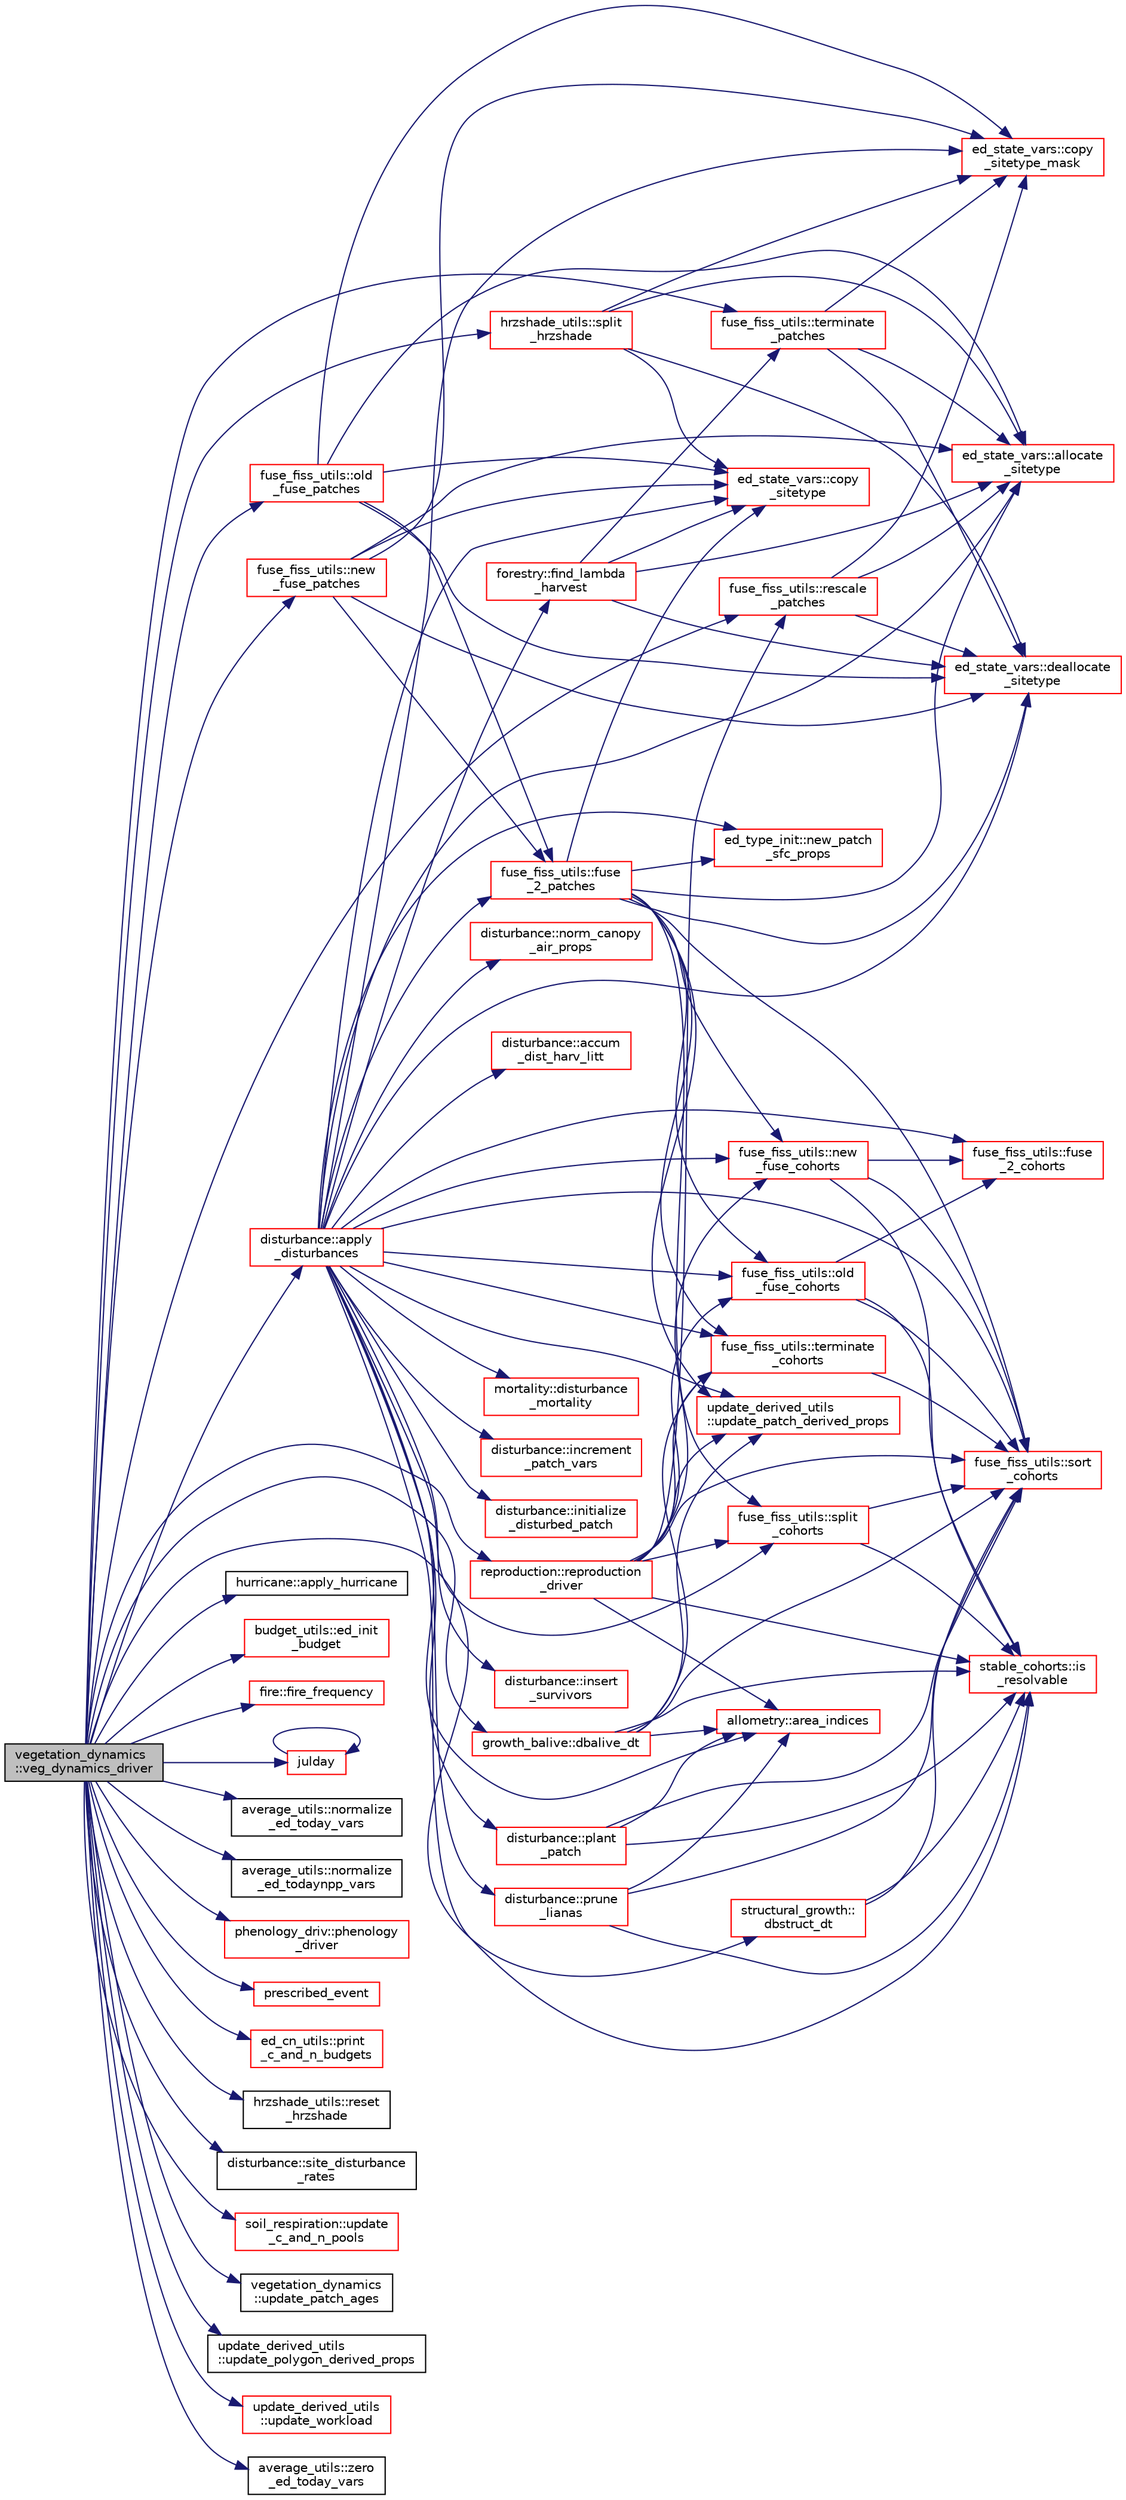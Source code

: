 digraph "vegetation_dynamics::veg_dynamics_driver"
{
 // LATEX_PDF_SIZE
  edge [fontname="Helvetica",fontsize="10",labelfontname="Helvetica",labelfontsize="10"];
  node [fontname="Helvetica",fontsize="10",shape=record];
  rankdir="LR";
  Node1 [label="vegetation_dynamics\l::veg_dynamics_driver",height=0.2,width=0.4,color="black", fillcolor="grey75", style="filled", fontcolor="black",tooltip=" "];
  Node1 -> Node2 [color="midnightblue",fontsize="10",style="solid",fontname="Helvetica"];
  Node2 [label="disturbance::apply\l_disturbances",height=0.2,width=0.4,color="red", fillcolor="white", style="filled",URL="$namespacedisturbance.html#a033dedd1b8c920bd36b6fd04911c4e94",tooltip=" "];
  Node2 -> Node3 [color="midnightblue",fontsize="10",style="solid",fontname="Helvetica"];
  Node3 [label="disturbance::accum\l_dist_harv_litt",height=0.2,width=0.4,color="red", fillcolor="white", style="filled",URL="$namespacedisturbance.html#a44269a58cefbf3d36c9a59d092540c04",tooltip=" "];
  Node2 -> Node5 [color="midnightblue",fontsize="10",style="solid",fontname="Helvetica"];
  Node5 [label="ed_state_vars::allocate\l_sitetype",height=0.2,width=0.4,color="red", fillcolor="white", style="filled",URL="$namespaceed__state__vars.html#ac3b987ebbdc7c8cd956eb2634010edb9",tooltip="Allocates the patch-level variables."];
  Node2 -> Node8 [color="midnightblue",fontsize="10",style="solid",fontname="Helvetica"];
  Node8 [label="allometry::area_indices",height=0.2,width=0.4,color="red", fillcolor="white", style="filled",URL="$namespaceallometry.html#ac715c0d308392f2b0eee93ab9ae210b1",tooltip=" "];
  Node2 -> Node12 [color="midnightblue",fontsize="10",style="solid",fontname="Helvetica"];
  Node12 [label="ed_state_vars::copy\l_sitetype",height=0.2,width=0.4,color="red", fillcolor="white", style="filled",URL="$namespaceed__state__vars.html#a3bf78091394d79aec34dd97e18ff16db",tooltip="Copies a continuous chunk of patches from one place to another."];
  Node2 -> Node16 [color="midnightblue",fontsize="10",style="solid",fontname="Helvetica"];
  Node16 [label="ed_state_vars::copy\l_sitetype_mask",height=0.2,width=0.4,color="red", fillcolor="white", style="filled",URL="$namespaceed__state__vars.html#abd0a1c636db86530367e9d24e386ec22",tooltip="Copies part of one site from one place to another (only the ones where mask is .true...."];
  Node2 -> Node22 [color="midnightblue",fontsize="10",style="solid",fontname="Helvetica"];
  Node22 [label="ed_state_vars::deallocate\l_sitetype",height=0.2,width=0.4,color="red", fillcolor="white", style="filled",URL="$namespaceed__state__vars.html#a29881891f67226b191026267f094beb9",tooltip="De-allocates all patch pointers."];
  Node2 -> Node24 [color="midnightblue",fontsize="10",style="solid",fontname="Helvetica"];
  Node24 [label="mortality::disturbance\l_mortality",height=0.2,width=0.4,color="red", fillcolor="white", style="filled",URL="$namespacemortality.html#a7454e09282570c5300efb68eaf958031",tooltip=" "];
  Node2 -> Node25 [color="midnightblue",fontsize="10",style="solid",fontname="Helvetica"];
  Node25 [label="forestry::find_lambda\l_harvest",height=0.2,width=0.4,color="red", fillcolor="white", style="filled",URL="$namespaceforestry.html#a9b3256e9e2c491253767fefaa9e1f87b",tooltip=" "];
  Node25 -> Node5 [color="midnightblue",fontsize="10",style="solid",fontname="Helvetica"];
  Node25 -> Node12 [color="midnightblue",fontsize="10",style="solid",fontname="Helvetica"];
  Node25 -> Node22 [color="midnightblue",fontsize="10",style="solid",fontname="Helvetica"];
  Node25 -> Node28 [color="midnightblue",fontsize="10",style="solid",fontname="Helvetica"];
  Node28 [label="fuse_fiss_utils::terminate\l_patches",height=0.2,width=0.4,color="red", fillcolor="white", style="filled",URL="$namespacefuse__fiss__utils.html#ac687a950d92b23661a3d3ef73b723201",tooltip="This subroutine will eliminate tiny or empty patches. This is intended to eliminate patches that have..."];
  Node28 -> Node5 [color="midnightblue",fontsize="10",style="solid",fontname="Helvetica"];
  Node28 -> Node16 [color="midnightblue",fontsize="10",style="solid",fontname="Helvetica"];
  Node28 -> Node22 [color="midnightblue",fontsize="10",style="solid",fontname="Helvetica"];
  Node2 -> Node31 [color="midnightblue",fontsize="10",style="solid",fontname="Helvetica"];
  Node31 [label="fuse_fiss_utils::fuse\l_2_cohorts",height=0.2,width=0.4,color="red", fillcolor="white", style="filled",URL="$namespacefuse__fiss__utils.html#a2fc600375d38f7ddcf60ebf5da725971",tooltip="This subroutine will merge two cohorts into 1."];
  Node2 -> Node51 [color="midnightblue",fontsize="10",style="solid",fontname="Helvetica"];
  Node51 [label="fuse_fiss_utils::fuse\l_2_patches",height=0.2,width=0.4,color="red", fillcolor="white", style="filled",URL="$namespacefuse__fiss__utils.html#a9d06bb3b18a9c6bf45b3cc30b01cb4be",tooltip="This subroutine will merge two patches into 1."];
  Node51 -> Node5 [color="midnightblue",fontsize="10",style="solid",fontname="Helvetica"];
  Node51 -> Node12 [color="midnightblue",fontsize="10",style="solid",fontname="Helvetica"];
  Node51 -> Node22 [color="midnightblue",fontsize="10",style="solid",fontname="Helvetica"];
  Node51 -> Node64 [color="midnightblue",fontsize="10",style="solid",fontname="Helvetica"];
  Node64 [label="fuse_fiss_utils::new\l_fuse_cohorts",height=0.2,width=0.4,color="red", fillcolor="white", style="filled",URL="$namespacefuse__fiss__utils.html#a58e649bf27d8b87ff164e16ba0c3bccb",tooltip="This subroutine will perform cohort fusion based on various similarity criteria to determine whether ..."];
  Node64 -> Node31 [color="midnightblue",fontsize="10",style="solid",fontname="Helvetica"];
  Node64 -> Node72 [color="midnightblue",fontsize="10",style="solid",fontname="Helvetica"];
  Node72 [label="stable_cohorts::is\l_resolvable",height=0.2,width=0.4,color="red", fillcolor="white", style="filled",URL="$namespacestable__cohorts.html#a00b7ade90014855bc382264976df8d53",tooltip=" "];
  Node64 -> Node79 [color="midnightblue",fontsize="10",style="solid",fontname="Helvetica"];
  Node79 [label="fuse_fiss_utils::sort\l_cohorts",height=0.2,width=0.4,color="red", fillcolor="white", style="filled",URL="$namespacefuse__fiss__utils.html#a31e4835d2465d1400c7cbbb51976b341",tooltip="This subroutine will sort the cohorts by size (1st = tallest, last = shortest.)"];
  Node51 -> Node80 [color="midnightblue",fontsize="10",style="solid",fontname="Helvetica"];
  Node80 [label="ed_type_init::new_patch\l_sfc_props",height=0.2,width=0.4,color="red", fillcolor="white", style="filled",URL="$namespaceed__type__init.html#a580609d92a0bb3edd1f381c76c833ad8",tooltip=" "];
  Node51 -> Node83 [color="midnightblue",fontsize="10",style="solid",fontname="Helvetica"];
  Node83 [label="fuse_fiss_utils::old\l_fuse_cohorts",height=0.2,width=0.4,color="red", fillcolor="white", style="filled",URL="$namespacefuse__fiss__utils.html#a331f78834118341c99058f69325c95fc",tooltip=" "];
  Node83 -> Node31 [color="midnightblue",fontsize="10",style="solid",fontname="Helvetica"];
  Node83 -> Node72 [color="midnightblue",fontsize="10",style="solid",fontname="Helvetica"];
  Node83 -> Node79 [color="midnightblue",fontsize="10",style="solid",fontname="Helvetica"];
  Node51 -> Node79 [color="midnightblue",fontsize="10",style="solid",fontname="Helvetica"];
  Node51 -> Node86 [color="midnightblue",fontsize="10",style="solid",fontname="Helvetica"];
  Node86 [label="fuse_fiss_utils::split\l_cohorts",height=0.2,width=0.4,color="red", fillcolor="white", style="filled",URL="$namespacefuse__fiss__utils.html#acca6c05e04827c45b18ddb564c537de9",tooltip="This subroutine will split two cohorts if its LAI has become too large."];
  Node86 -> Node72 [color="midnightblue",fontsize="10",style="solid",fontname="Helvetica"];
  Node86 -> Node79 [color="midnightblue",fontsize="10",style="solid",fontname="Helvetica"];
  Node51 -> Node88 [color="midnightblue",fontsize="10",style="solid",fontname="Helvetica"];
  Node88 [label="fuse_fiss_utils::terminate\l_cohorts",height=0.2,width=0.4,color="red", fillcolor="white", style="filled",URL="$namespacefuse__fiss__utils.html#a8afe150340753f32f88a5033afb66ff1",tooltip="This subroutine will eliminate cohorts based on their sizes. This is intended to eliminate cohorts th..."];
  Node88 -> Node79 [color="midnightblue",fontsize="10",style="solid",fontname="Helvetica"];
  Node51 -> Node98 [color="midnightblue",fontsize="10",style="solid",fontname="Helvetica"];
  Node98 [label="update_derived_utils\l::update_patch_derived_props",height=0.2,width=0.4,color="red", fillcolor="white", style="filled",URL="$namespaceupdate__derived__utils.html#a5405d4f087e58593585a72bcf6081b1c",tooltip=" "];
  Node2 -> Node101 [color="midnightblue",fontsize="10",style="solid",fontname="Helvetica"];
  Node101 [label="disturbance::increment\l_patch_vars",height=0.2,width=0.4,color="red", fillcolor="white", style="filled",URL="$namespacedisturbance.html#ab33ac0d51075802826da5aea14a1f041",tooltip=" "];
  Node2 -> Node102 [color="midnightblue",fontsize="10",style="solid",fontname="Helvetica"];
  Node102 [label="disturbance::initialize\l_disturbed_patch",height=0.2,width=0.4,color="red", fillcolor="white", style="filled",URL="$namespacedisturbance.html#afcbe52e3d9dad6032e95f57f9f9b7664",tooltip=" "];
  Node2 -> Node104 [color="midnightblue",fontsize="10",style="solid",fontname="Helvetica"];
  Node104 [label="disturbance::insert\l_survivors",height=0.2,width=0.4,color="red", fillcolor="white", style="filled",URL="$namespacedisturbance.html#ad9601a2559ba648f252932de2f588499",tooltip=" "];
  Node2 -> Node72 [color="midnightblue",fontsize="10",style="solid",fontname="Helvetica"];
  Node2 -> Node64 [color="midnightblue",fontsize="10",style="solid",fontname="Helvetica"];
  Node2 -> Node80 [color="midnightblue",fontsize="10",style="solid",fontname="Helvetica"];
  Node2 -> Node105 [color="midnightblue",fontsize="10",style="solid",fontname="Helvetica"];
  Node105 [label="disturbance::norm_canopy\l_air_props",height=0.2,width=0.4,color="red", fillcolor="white", style="filled",URL="$namespacedisturbance.html#a0f0f927fe7a75b128bea9a15d726d8cf",tooltip=" "];
  Node2 -> Node83 [color="midnightblue",fontsize="10",style="solid",fontname="Helvetica"];
  Node2 -> Node107 [color="midnightblue",fontsize="10",style="solid",fontname="Helvetica"];
  Node107 [label="disturbance::plant\l_patch",height=0.2,width=0.4,color="red", fillcolor="white", style="filled",URL="$namespacedisturbance.html#ab9582ce139b127edbddc824c2d9f1df3",tooltip=" "];
  Node107 -> Node8 [color="midnightblue",fontsize="10",style="solid",fontname="Helvetica"];
  Node107 -> Node72 [color="midnightblue",fontsize="10",style="solid",fontname="Helvetica"];
  Node107 -> Node79 [color="midnightblue",fontsize="10",style="solid",fontname="Helvetica"];
  Node2 -> Node114 [color="midnightblue",fontsize="10",style="solid",fontname="Helvetica"];
  Node114 [label="disturbance::prune\l_lianas",height=0.2,width=0.4,color="red", fillcolor="white", style="filled",URL="$namespacedisturbance.html#a1999d953face6c955cc832c0c9e4f223",tooltip=" "];
  Node114 -> Node8 [color="midnightblue",fontsize="10",style="solid",fontname="Helvetica"];
  Node114 -> Node72 [color="midnightblue",fontsize="10",style="solid",fontname="Helvetica"];
  Node114 -> Node79 [color="midnightblue",fontsize="10",style="solid",fontname="Helvetica"];
  Node2 -> Node79 [color="midnightblue",fontsize="10",style="solid",fontname="Helvetica"];
  Node2 -> Node86 [color="midnightblue",fontsize="10",style="solid",fontname="Helvetica"];
  Node2 -> Node88 [color="midnightblue",fontsize="10",style="solid",fontname="Helvetica"];
  Node2 -> Node98 [color="midnightblue",fontsize="10",style="solid",fontname="Helvetica"];
  Node1 -> Node118 [color="midnightblue",fontsize="10",style="solid",fontname="Helvetica"];
  Node118 [label="hurricane::apply_hurricane",height=0.2,width=0.4,color="black", fillcolor="white", style="filled",URL="$namespacehurricane.html#ad3ee6f09761aa907411bc5f0d58ee3d2",tooltip=" "];
  Node1 -> Node119 [color="midnightblue",fontsize="10",style="solid",fontname="Helvetica"];
  Node119 [label="growth_balive::dbalive_dt",height=0.2,width=0.4,color="red", fillcolor="white", style="filled",URL="$namespacegrowth__balive.html#a2711ed86cca4027a15a5a8de2bc9873a",tooltip="Updates living biomass."];
  Node119 -> Node8 [color="midnightblue",fontsize="10",style="solid",fontname="Helvetica"];
  Node119 -> Node72 [color="midnightblue",fontsize="10",style="solid",fontname="Helvetica"];
  Node119 -> Node79 [color="midnightblue",fontsize="10",style="solid",fontname="Helvetica"];
  Node119 -> Node88 [color="midnightblue",fontsize="10",style="solid",fontname="Helvetica"];
  Node119 -> Node98 [color="midnightblue",fontsize="10",style="solid",fontname="Helvetica"];
  Node1 -> Node138 [color="midnightblue",fontsize="10",style="solid",fontname="Helvetica"];
  Node138 [label="structural_growth::\ldbstruct_dt",height=0.2,width=0.4,color="red", fillcolor="white", style="filled",URL="$namespacestructural__growth.html#a469170de4bcc0161752017f5904a1939",tooltip=" "];
  Node138 -> Node72 [color="midnightblue",fontsize="10",style="solid",fontname="Helvetica"];
  Node138 -> Node79 [color="midnightblue",fontsize="10",style="solid",fontname="Helvetica"];
  Node1 -> Node149 [color="midnightblue",fontsize="10",style="solid",fontname="Helvetica"];
  Node149 [label="budget_utils::ed_init\l_budget",height=0.2,width=0.4,color="red", fillcolor="white", style="filled",URL="$namespacebudget__utils.html#af2d57a4e0f5db59d0ba6a65e1348de61",tooltip=" "];
  Node1 -> Node151 [color="midnightblue",fontsize="10",style="solid",fontname="Helvetica"];
  Node151 [label="fire::fire_frequency",height=0.2,width=0.4,color="red", fillcolor="white", style="filled",URL="$namespacefire.html#a09d00440af65a1c3304f32c0cfa5f4b5",tooltip="This subroutine will evaluate whether fire conditions exist, and if that is the case,..."];
  Node1 -> Node152 [color="midnightblue",fontsize="10",style="solid",fontname="Helvetica"];
  Node152 [label="julday",height=0.2,width=0.4,color="red", fillcolor="white", style="filled",URL="$dateutils_8f90.html#ab4306c1f20ef02cf582fb1050fa0c5d9",tooltip=" "];
  Node152 -> Node152 [color="midnightblue",fontsize="10",style="solid",fontname="Helvetica"];
  Node1 -> Node153 [color="midnightblue",fontsize="10",style="solid",fontname="Helvetica"];
  Node153 [label="fuse_fiss_utils::new\l_fuse_patches",height=0.2,width=0.4,color="red", fillcolor="white", style="filled",URL="$namespacefuse__fiss__utils.html#ab15ffcdcb79ee2bcb69f5a9954ca14ea",tooltip=" "];
  Node153 -> Node5 [color="midnightblue",fontsize="10",style="solid",fontname="Helvetica"];
  Node153 -> Node12 [color="midnightblue",fontsize="10",style="solid",fontname="Helvetica"];
  Node153 -> Node16 [color="midnightblue",fontsize="10",style="solid",fontname="Helvetica"];
  Node153 -> Node22 [color="midnightblue",fontsize="10",style="solid",fontname="Helvetica"];
  Node153 -> Node51 [color="midnightblue",fontsize="10",style="solid",fontname="Helvetica"];
  Node1 -> Node155 [color="midnightblue",fontsize="10",style="solid",fontname="Helvetica"];
  Node155 [label="average_utils::normalize\l_ed_today_vars",height=0.2,width=0.4,color="black", fillcolor="white", style="filled",URL="$namespaceaverage__utils.html#a538e2e59c7c2889ae624b6e1d2a9e5f2",tooltip="This subroutine will scale the daily averages of GPP and some respiration variables to normal units...."];
  Node1 -> Node156 [color="midnightblue",fontsize="10",style="solid",fontname="Helvetica"];
  Node156 [label="average_utils::normalize\l_ed_todaynpp_vars",height=0.2,width=0.4,color="black", fillcolor="white", style="filled",URL="$namespaceaverage__utils.html#a446f9090fbbcf3eb12f4b9231d946e89",tooltip="This subroutine will scale the daily NPP allocation terms."];
  Node1 -> Node157 [color="midnightblue",fontsize="10",style="solid",fontname="Helvetica"];
  Node157 [label="fuse_fiss_utils::old\l_fuse_patches",height=0.2,width=0.4,color="red", fillcolor="white", style="filled",URL="$namespacefuse__fiss__utils.html#a6776a45b5a81e01186fbac86854c6741",tooltip="This subroutine will perform patch fusion based on some similarity criteria to determine whether they..."];
  Node157 -> Node5 [color="midnightblue",fontsize="10",style="solid",fontname="Helvetica"];
  Node157 -> Node12 [color="midnightblue",fontsize="10",style="solid",fontname="Helvetica"];
  Node157 -> Node16 [color="midnightblue",fontsize="10",style="solid",fontname="Helvetica"];
  Node157 -> Node22 [color="midnightblue",fontsize="10",style="solid",fontname="Helvetica"];
  Node157 -> Node51 [color="midnightblue",fontsize="10",style="solid",fontname="Helvetica"];
  Node1 -> Node158 [color="midnightblue",fontsize="10",style="solid",fontname="Helvetica"];
  Node158 [label="phenology_driv::phenology\l_driver",height=0.2,width=0.4,color="red", fillcolor="white", style="filled",URL="$namespacephenology__driv.html#a263e9113f254ff58fb5aebe03ee8e777",tooltip=" "];
  Node1 -> Node167 [color="midnightblue",fontsize="10",style="solid",fontname="Helvetica"];
  Node167 [label="prescribed_event",height=0.2,width=0.4,color="red", fillcolor="white", style="filled",URL="$events_8f90.html#ad9f17e2da07d80a0734f81d8b2e27d25",tooltip=" "];
  Node1 -> Node295 [color="midnightblue",fontsize="10",style="solid",fontname="Helvetica"];
  Node295 [label="ed_cn_utils::print\l_c_and_n_budgets",height=0.2,width=0.4,color="red", fillcolor="white", style="filled",URL="$namespaceed__cn__utils.html#a3058642efe07574278e4db8776792ce3",tooltip=" "];
  Node1 -> Node297 [color="midnightblue",fontsize="10",style="solid",fontname="Helvetica"];
  Node297 [label="reproduction::reproduction\l_driver",height=0.2,width=0.4,color="red", fillcolor="white", style="filled",URL="$namespacereproduction.html#ad090bf9d44a1ad3c3a31ab425e2bfa1f",tooltip=" "];
  Node297 -> Node8 [color="midnightblue",fontsize="10",style="solid",fontname="Helvetica"];
  Node297 -> Node72 [color="midnightblue",fontsize="10",style="solid",fontname="Helvetica"];
  Node297 -> Node64 [color="midnightblue",fontsize="10",style="solid",fontname="Helvetica"];
  Node297 -> Node83 [color="midnightblue",fontsize="10",style="solid",fontname="Helvetica"];
  Node297 -> Node299 [color="midnightblue",fontsize="10",style="solid",fontname="Helvetica"];
  Node299 [label="fuse_fiss_utils::rescale\l_patches",height=0.2,width=0.4,color="red", fillcolor="white", style="filled",URL="$namespacefuse__fiss__utils.html#ab3b0eeed8a63cc2f4b866ac243e25ec6",tooltip="This subroutine will rescale the area of the patches. This is almost the same as the terminate_patche..."];
  Node299 -> Node5 [color="midnightblue",fontsize="10",style="solid",fontname="Helvetica"];
  Node299 -> Node16 [color="midnightblue",fontsize="10",style="solid",fontname="Helvetica"];
  Node299 -> Node22 [color="midnightblue",fontsize="10",style="solid",fontname="Helvetica"];
  Node297 -> Node79 [color="midnightblue",fontsize="10",style="solid",fontname="Helvetica"];
  Node297 -> Node86 [color="midnightblue",fontsize="10",style="solid",fontname="Helvetica"];
  Node297 -> Node88 [color="midnightblue",fontsize="10",style="solid",fontname="Helvetica"];
  Node297 -> Node98 [color="midnightblue",fontsize="10",style="solid",fontname="Helvetica"];
  Node1 -> Node299 [color="midnightblue",fontsize="10",style="solid",fontname="Helvetica"];
  Node1 -> Node303 [color="midnightblue",fontsize="10",style="solid",fontname="Helvetica"];
  Node303 [label="hrzshade_utils::reset\l_hrzshade",height=0.2,width=0.4,color="black", fillcolor="white", style="filled",URL="$namespacehrzshade__utils.html#a7d16c90056254171f29af00a4bc16dde",tooltip=" "];
  Node1 -> Node304 [color="midnightblue",fontsize="10",style="solid",fontname="Helvetica"];
  Node304 [label="disturbance::site_disturbance\l_rates",height=0.2,width=0.4,color="black", fillcolor="white", style="filled",URL="$namespacedisturbance.html#a4da16dafd0f3facecf3291339434ef85",tooltip=" "];
  Node1 -> Node305 [color="midnightblue",fontsize="10",style="solid",fontname="Helvetica"];
  Node305 [label="hrzshade_utils::split\l_hrzshade",height=0.2,width=0.4,color="red", fillcolor="white", style="filled",URL="$namespacehrzshade__utils.html#ab6a570211a39b7be09b3603653e19296",tooltip=" "];
  Node305 -> Node5 [color="midnightblue",fontsize="10",style="solid",fontname="Helvetica"];
  Node305 -> Node12 [color="midnightblue",fontsize="10",style="solid",fontname="Helvetica"];
  Node305 -> Node16 [color="midnightblue",fontsize="10",style="solid",fontname="Helvetica"];
  Node305 -> Node22 [color="midnightblue",fontsize="10",style="solid",fontname="Helvetica"];
  Node1 -> Node28 [color="midnightblue",fontsize="10",style="solid",fontname="Helvetica"];
  Node1 -> Node317 [color="midnightblue",fontsize="10",style="solid",fontname="Helvetica"];
  Node317 [label="soil_respiration::update\l_c_and_n_pools",height=0.2,width=0.4,color="red", fillcolor="white", style="filled",URL="$namespacesoil__respiration.html#a25cfdb7defc35a7a058e69905845492f",tooltip=" "];
  Node1 -> Node319 [color="midnightblue",fontsize="10",style="solid",fontname="Helvetica"];
  Node319 [label="vegetation_dynamics\l::update_patch_ages",height=0.2,width=0.4,color="black", fillcolor="white", style="filled",URL="$namespacevegetation__dynamics.html#a776650d60712d46f8ec16af2c7186af2",tooltip=" "];
  Node1 -> Node320 [color="midnightblue",fontsize="10",style="solid",fontname="Helvetica"];
  Node320 [label="update_derived_utils\l::update_polygon_derived_props",height=0.2,width=0.4,color="black", fillcolor="white", style="filled",URL="$namespaceupdate__derived__utils.html#a5249a77ad40a55ec1e828dc7e9d37f65",tooltip=" "];
  Node1 -> Node321 [color="midnightblue",fontsize="10",style="solid",fontname="Helvetica"];
  Node321 [label="update_derived_utils\l::update_workload",height=0.2,width=0.4,color="red", fillcolor="white", style="filled",URL="$namespaceupdate__derived__utils.html#af3ed728851f0b48e17fc44690af242ef",tooltip=" "];
  Node1 -> Node322 [color="midnightblue",fontsize="10",style="solid",fontname="Helvetica"];
  Node322 [label="average_utils::zero\l_ed_today_vars",height=0.2,width=0.4,color="black", fillcolor="white", style="filled",URL="$namespaceaverage__utils.html#a6a92d00bf7112b127a596bd765cc12c6",tooltip="This subroutine resets the daily_averages for variables actually used in the integration."];
}
